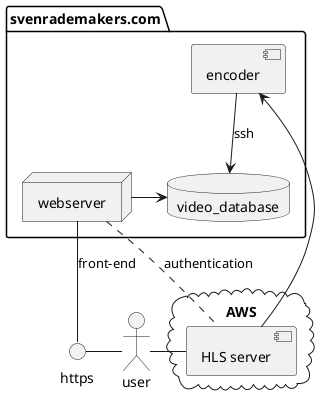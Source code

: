 @startuml
interface https as een

folder svenrademakers.com {
    database video_database
    node webserver
    webserver->video_database

    webserver--een: front-end
    component encoder 
    encoder-->video_database: ssh
}

cloud AWS {
    component "HLS server" as hls
}
hls->encoder
actor user
user-hls
user-een
webserver .. hls: authentication
@enduml
